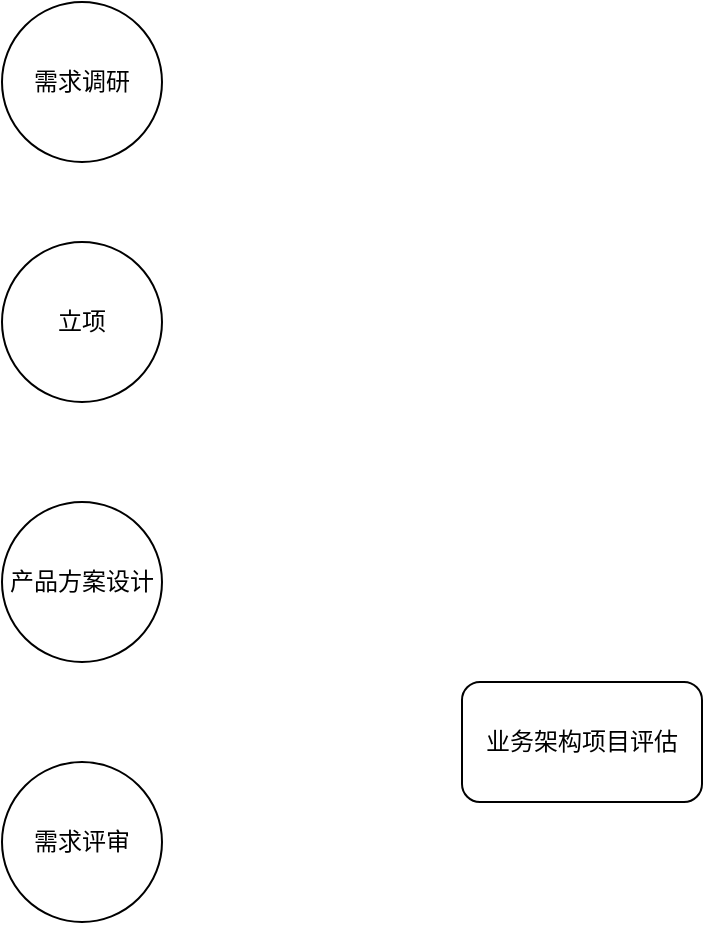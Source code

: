 <mxfile version="10.6.0" type="github"><diagram id="k5lDti_FDbT13f7PdDo3" name="Page-1"><mxGraphModel dx="1017" dy="726" grid="1" gridSize="10" guides="1" tooltips="1" connect="1" arrows="1" fold="1" page="1" pageScale="1" pageWidth="850" pageHeight="1100" math="0" shadow="0"><root><mxCell id="0"/><mxCell id="1" parent="0"/><mxCell id="tXdaO1J-NMFDXoZ-g4GF-1" value="需求调研" style="ellipse;whiteSpace=wrap;html=1;aspect=fixed;" vertex="1" parent="1"><mxGeometry x="300" y="180" width="80" height="80" as="geometry"/></mxCell><mxCell id="tXdaO1J-NMFDXoZ-g4GF-2" value="需求评审" style="ellipse;whiteSpace=wrap;html=1;aspect=fixed;" vertex="1" parent="1"><mxGeometry x="300" y="560" width="80" height="80" as="geometry"/></mxCell><mxCell id="tXdaO1J-NMFDXoZ-g4GF-3" value="立项" style="ellipse;whiteSpace=wrap;html=1;aspect=fixed;" vertex="1" parent="1"><mxGeometry x="300" y="300" width="80" height="80" as="geometry"/></mxCell><mxCell id="tXdaO1J-NMFDXoZ-g4GF-4" value="产品方案设计" style="ellipse;whiteSpace=wrap;html=1;aspect=fixed;" vertex="1" parent="1"><mxGeometry x="300" y="430" width="80" height="80" as="geometry"/></mxCell><mxCell id="tXdaO1J-NMFDXoZ-g4GF-5" value="业务架构项目评估" style="rounded=1;whiteSpace=wrap;html=1;" vertex="1" parent="1"><mxGeometry x="530" y="520" width="120" height="60" as="geometry"/></mxCell></root></mxGraphModel></diagram></mxfile>